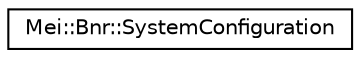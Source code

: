 digraph "Graphical Class Hierarchy"
{
  edge [fontname="Helvetica",fontsize="10",labelfontname="Helvetica",labelfontsize="10"];
  node [fontname="Helvetica",fontsize="10",shape=record];
  rankdir="LR";
  Node1 [label="Mei::Bnr::SystemConfiguration",height=0.2,width=0.4,color="black", fillcolor="white", style="filled",URL="$a00174.html",tooltip="System Configuration class. "];
}
